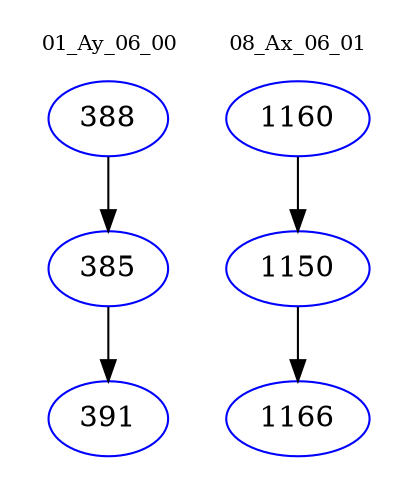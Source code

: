 digraph{
subgraph cluster_0 {
color = white
label = "01_Ay_06_00";
fontsize=10;
T0_388 [label="388", color="blue"]
T0_388 -> T0_385 [color="black"]
T0_385 [label="385", color="blue"]
T0_385 -> T0_391 [color="black"]
T0_391 [label="391", color="blue"]
}
subgraph cluster_1 {
color = white
label = "08_Ax_06_01";
fontsize=10;
T1_1160 [label="1160", color="blue"]
T1_1160 -> T1_1150 [color="black"]
T1_1150 [label="1150", color="blue"]
T1_1150 -> T1_1166 [color="black"]
T1_1166 [label="1166", color="blue"]
}
}
